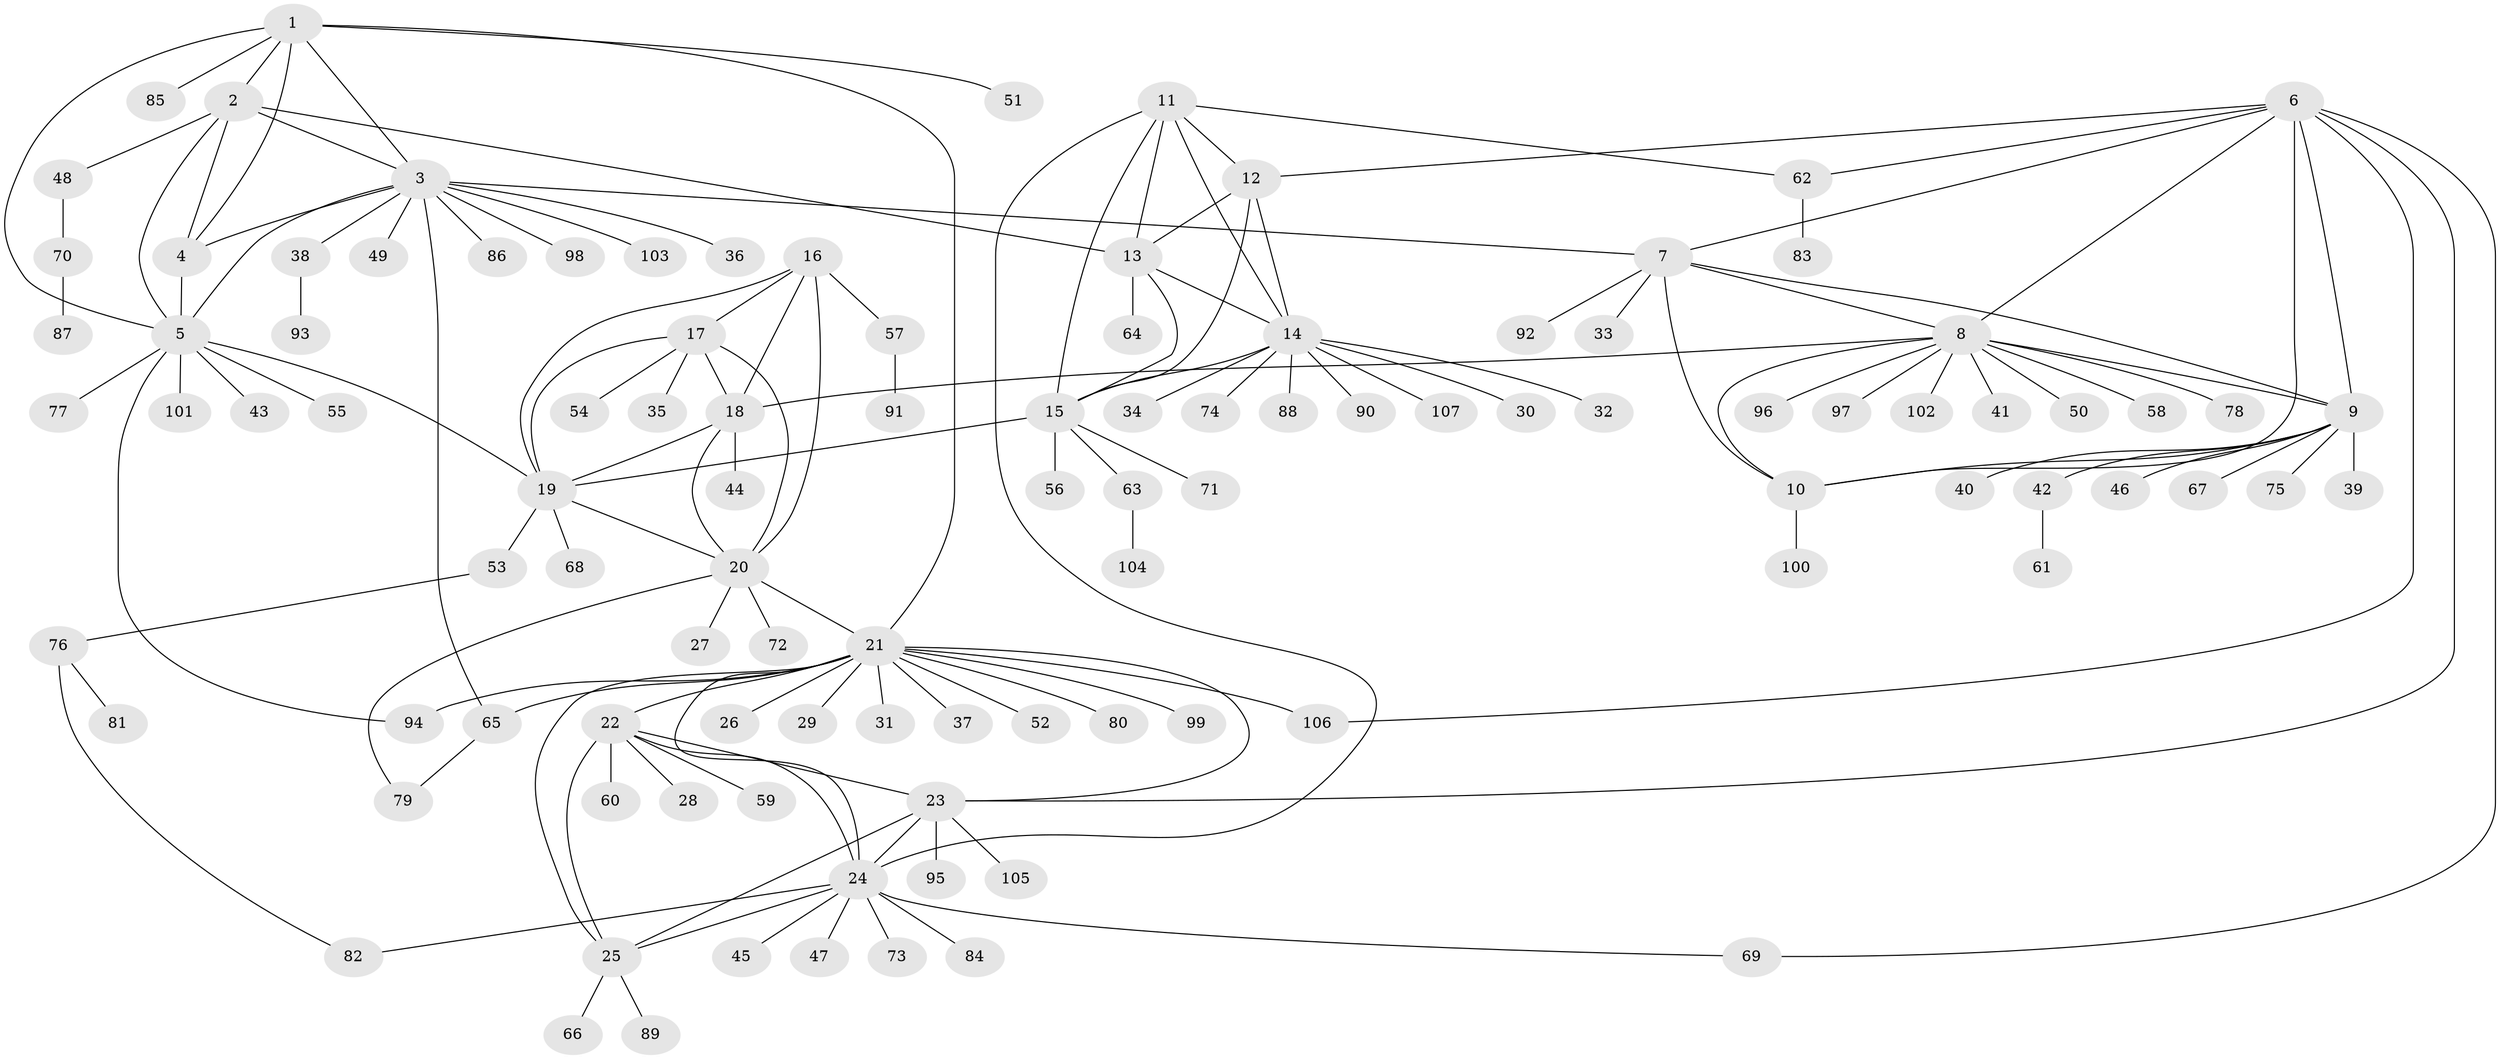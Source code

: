 // coarse degree distribution, {7: 0.046875, 6: 0.03125, 11: 0.03125, 4: 0.046875, 10: 0.03125, 15: 0.015625, 2: 0.046875, 5: 0.078125, 1: 0.671875}
// Generated by graph-tools (version 1.1) at 2025/19/03/04/25 18:19:49]
// undirected, 107 vertices, 149 edges
graph export_dot {
graph [start="1"]
  node [color=gray90,style=filled];
  1;
  2;
  3;
  4;
  5;
  6;
  7;
  8;
  9;
  10;
  11;
  12;
  13;
  14;
  15;
  16;
  17;
  18;
  19;
  20;
  21;
  22;
  23;
  24;
  25;
  26;
  27;
  28;
  29;
  30;
  31;
  32;
  33;
  34;
  35;
  36;
  37;
  38;
  39;
  40;
  41;
  42;
  43;
  44;
  45;
  46;
  47;
  48;
  49;
  50;
  51;
  52;
  53;
  54;
  55;
  56;
  57;
  58;
  59;
  60;
  61;
  62;
  63;
  64;
  65;
  66;
  67;
  68;
  69;
  70;
  71;
  72;
  73;
  74;
  75;
  76;
  77;
  78;
  79;
  80;
  81;
  82;
  83;
  84;
  85;
  86;
  87;
  88;
  89;
  90;
  91;
  92;
  93;
  94;
  95;
  96;
  97;
  98;
  99;
  100;
  101;
  102;
  103;
  104;
  105;
  106;
  107;
  1 -- 2;
  1 -- 3;
  1 -- 4;
  1 -- 5;
  1 -- 21;
  1 -- 51;
  1 -- 85;
  2 -- 3;
  2 -- 4;
  2 -- 5;
  2 -- 13;
  2 -- 48;
  3 -- 4;
  3 -- 5;
  3 -- 7;
  3 -- 36;
  3 -- 38;
  3 -- 49;
  3 -- 65;
  3 -- 86;
  3 -- 98;
  3 -- 103;
  4 -- 5;
  5 -- 19;
  5 -- 43;
  5 -- 55;
  5 -- 77;
  5 -- 94;
  5 -- 101;
  6 -- 7;
  6 -- 8;
  6 -- 9;
  6 -- 10;
  6 -- 12;
  6 -- 23;
  6 -- 62;
  6 -- 69;
  6 -- 106;
  7 -- 8;
  7 -- 9;
  7 -- 10;
  7 -- 33;
  7 -- 92;
  8 -- 9;
  8 -- 10;
  8 -- 18;
  8 -- 41;
  8 -- 50;
  8 -- 58;
  8 -- 78;
  8 -- 96;
  8 -- 97;
  8 -- 102;
  9 -- 10;
  9 -- 39;
  9 -- 40;
  9 -- 42;
  9 -- 46;
  9 -- 67;
  9 -- 75;
  10 -- 100;
  11 -- 12;
  11 -- 13;
  11 -- 14;
  11 -- 15;
  11 -- 24;
  11 -- 62;
  12 -- 13;
  12 -- 14;
  12 -- 15;
  13 -- 14;
  13 -- 15;
  13 -- 64;
  14 -- 15;
  14 -- 30;
  14 -- 32;
  14 -- 34;
  14 -- 74;
  14 -- 88;
  14 -- 90;
  14 -- 107;
  15 -- 19;
  15 -- 56;
  15 -- 63;
  15 -- 71;
  16 -- 17;
  16 -- 18;
  16 -- 19;
  16 -- 20;
  16 -- 57;
  17 -- 18;
  17 -- 19;
  17 -- 20;
  17 -- 35;
  17 -- 54;
  18 -- 19;
  18 -- 20;
  18 -- 44;
  19 -- 20;
  19 -- 53;
  19 -- 68;
  20 -- 21;
  20 -- 27;
  20 -- 72;
  20 -- 79;
  21 -- 22;
  21 -- 23;
  21 -- 24;
  21 -- 25;
  21 -- 26;
  21 -- 29;
  21 -- 31;
  21 -- 37;
  21 -- 52;
  21 -- 65;
  21 -- 80;
  21 -- 94;
  21 -- 99;
  21 -- 106;
  22 -- 23;
  22 -- 24;
  22 -- 25;
  22 -- 28;
  22 -- 59;
  22 -- 60;
  23 -- 24;
  23 -- 25;
  23 -- 95;
  23 -- 105;
  24 -- 25;
  24 -- 45;
  24 -- 47;
  24 -- 69;
  24 -- 73;
  24 -- 82;
  24 -- 84;
  25 -- 66;
  25 -- 89;
  38 -- 93;
  42 -- 61;
  48 -- 70;
  53 -- 76;
  57 -- 91;
  62 -- 83;
  63 -- 104;
  65 -- 79;
  70 -- 87;
  76 -- 81;
  76 -- 82;
}

